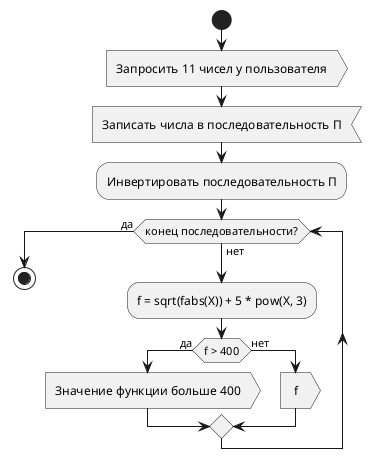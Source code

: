 @startuml TPC

start
:Запросить 11 чисел у пользователя>
:Записать числа в последовательность П<
:Инвертировать последовательность П;
while (конец последовательности?) is (нет)
    :f = sqrt(fabs(Х)) + 5 * pow(Х, 3);
    if (f > 400) then (да)
        :Значение функции больше 400>
    else (нет)
        : f >
    endif
endwhile(да)
stop

@enduml

' sqrt(fabs(Х)) + 5 * pow(Х, 3)